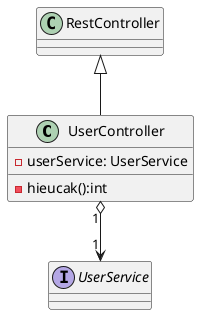 @startuml
'https://plantuml.com/class-diagram

class UserController extends RestController{
   - hieucak():int
   - userService: UserService
}


interface UserService{

}
UserController "1" o--> "1"UserService


@enduml
